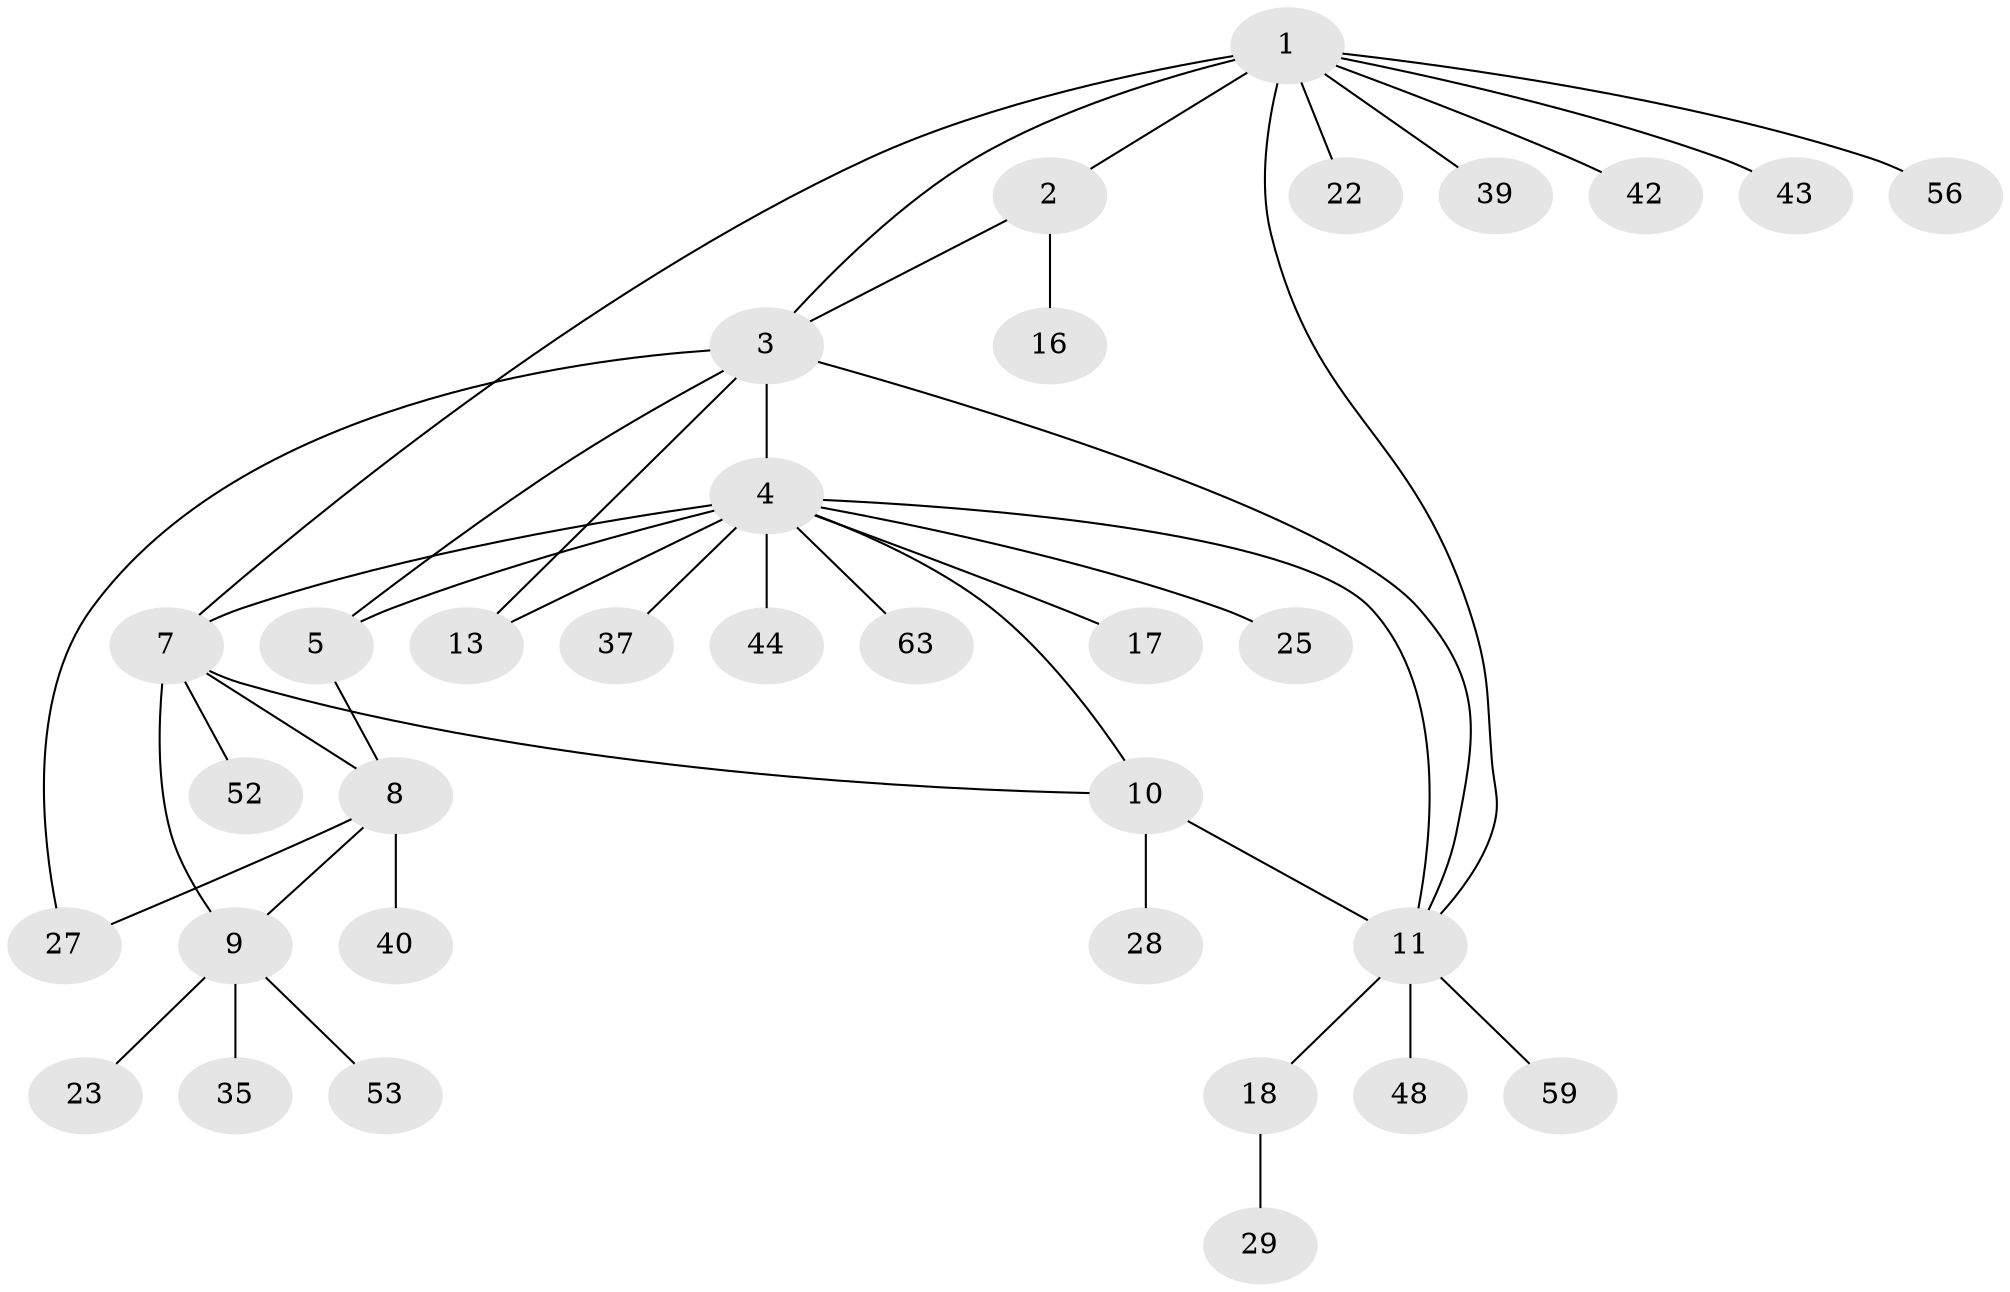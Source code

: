 // original degree distribution, {8: 0.06060606060606061, 3: 0.09090909090909091, 4: 0.06060606060606061, 9: 0.030303030303030304, 5: 0.030303030303030304, 6: 0.030303030303030304, 2: 0.15151515151515152, 1: 0.5454545454545454}
// Generated by graph-tools (version 1.1) at 2025/15/03/09/25 04:15:49]
// undirected, 33 vertices, 43 edges
graph export_dot {
graph [start="1"]
  node [color=gray90,style=filled];
  1 [super="+21+36"];
  2;
  3 [super="+15"];
  4 [super="+6+26+61+65+55"];
  5;
  7;
  8 [super="+45+19+50"];
  9 [super="+30"];
  10 [super="+58+24"];
  11 [super="+12+34"];
  13 [super="+31"];
  16 [super="+51"];
  17;
  18 [super="+57"];
  22 [super="+33"];
  23;
  25;
  27 [super="+47"];
  28;
  29;
  35 [super="+38"];
  37;
  39;
  40;
  42;
  43;
  44;
  48;
  52;
  53;
  56 [super="+66"];
  59;
  63;
  1 -- 2;
  1 -- 3;
  1 -- 7 [weight=2];
  1 -- 43;
  1 -- 56;
  1 -- 42;
  1 -- 22;
  1 -- 39;
  1 -- 11;
  2 -- 3;
  2 -- 16;
  3 -- 5;
  3 -- 4;
  3 -- 27;
  3 -- 11;
  3 -- 13;
  4 -- 5 [weight=2];
  4 -- 17;
  4 -- 37;
  4 -- 7 [weight=2];
  4 -- 44;
  4 -- 13;
  4 -- 25;
  4 -- 10;
  4 -- 63;
  4 -- 11 [weight=2];
  5 -- 8;
  7 -- 8;
  7 -- 9;
  7 -- 10;
  7 -- 52;
  8 -- 9;
  8 -- 27;
  8 -- 40;
  9 -- 23;
  9 -- 53;
  9 -- 35;
  10 -- 11 [weight=2];
  10 -- 28;
  11 -- 48;
  11 -- 18;
  11 -- 59;
  18 -- 29;
}
